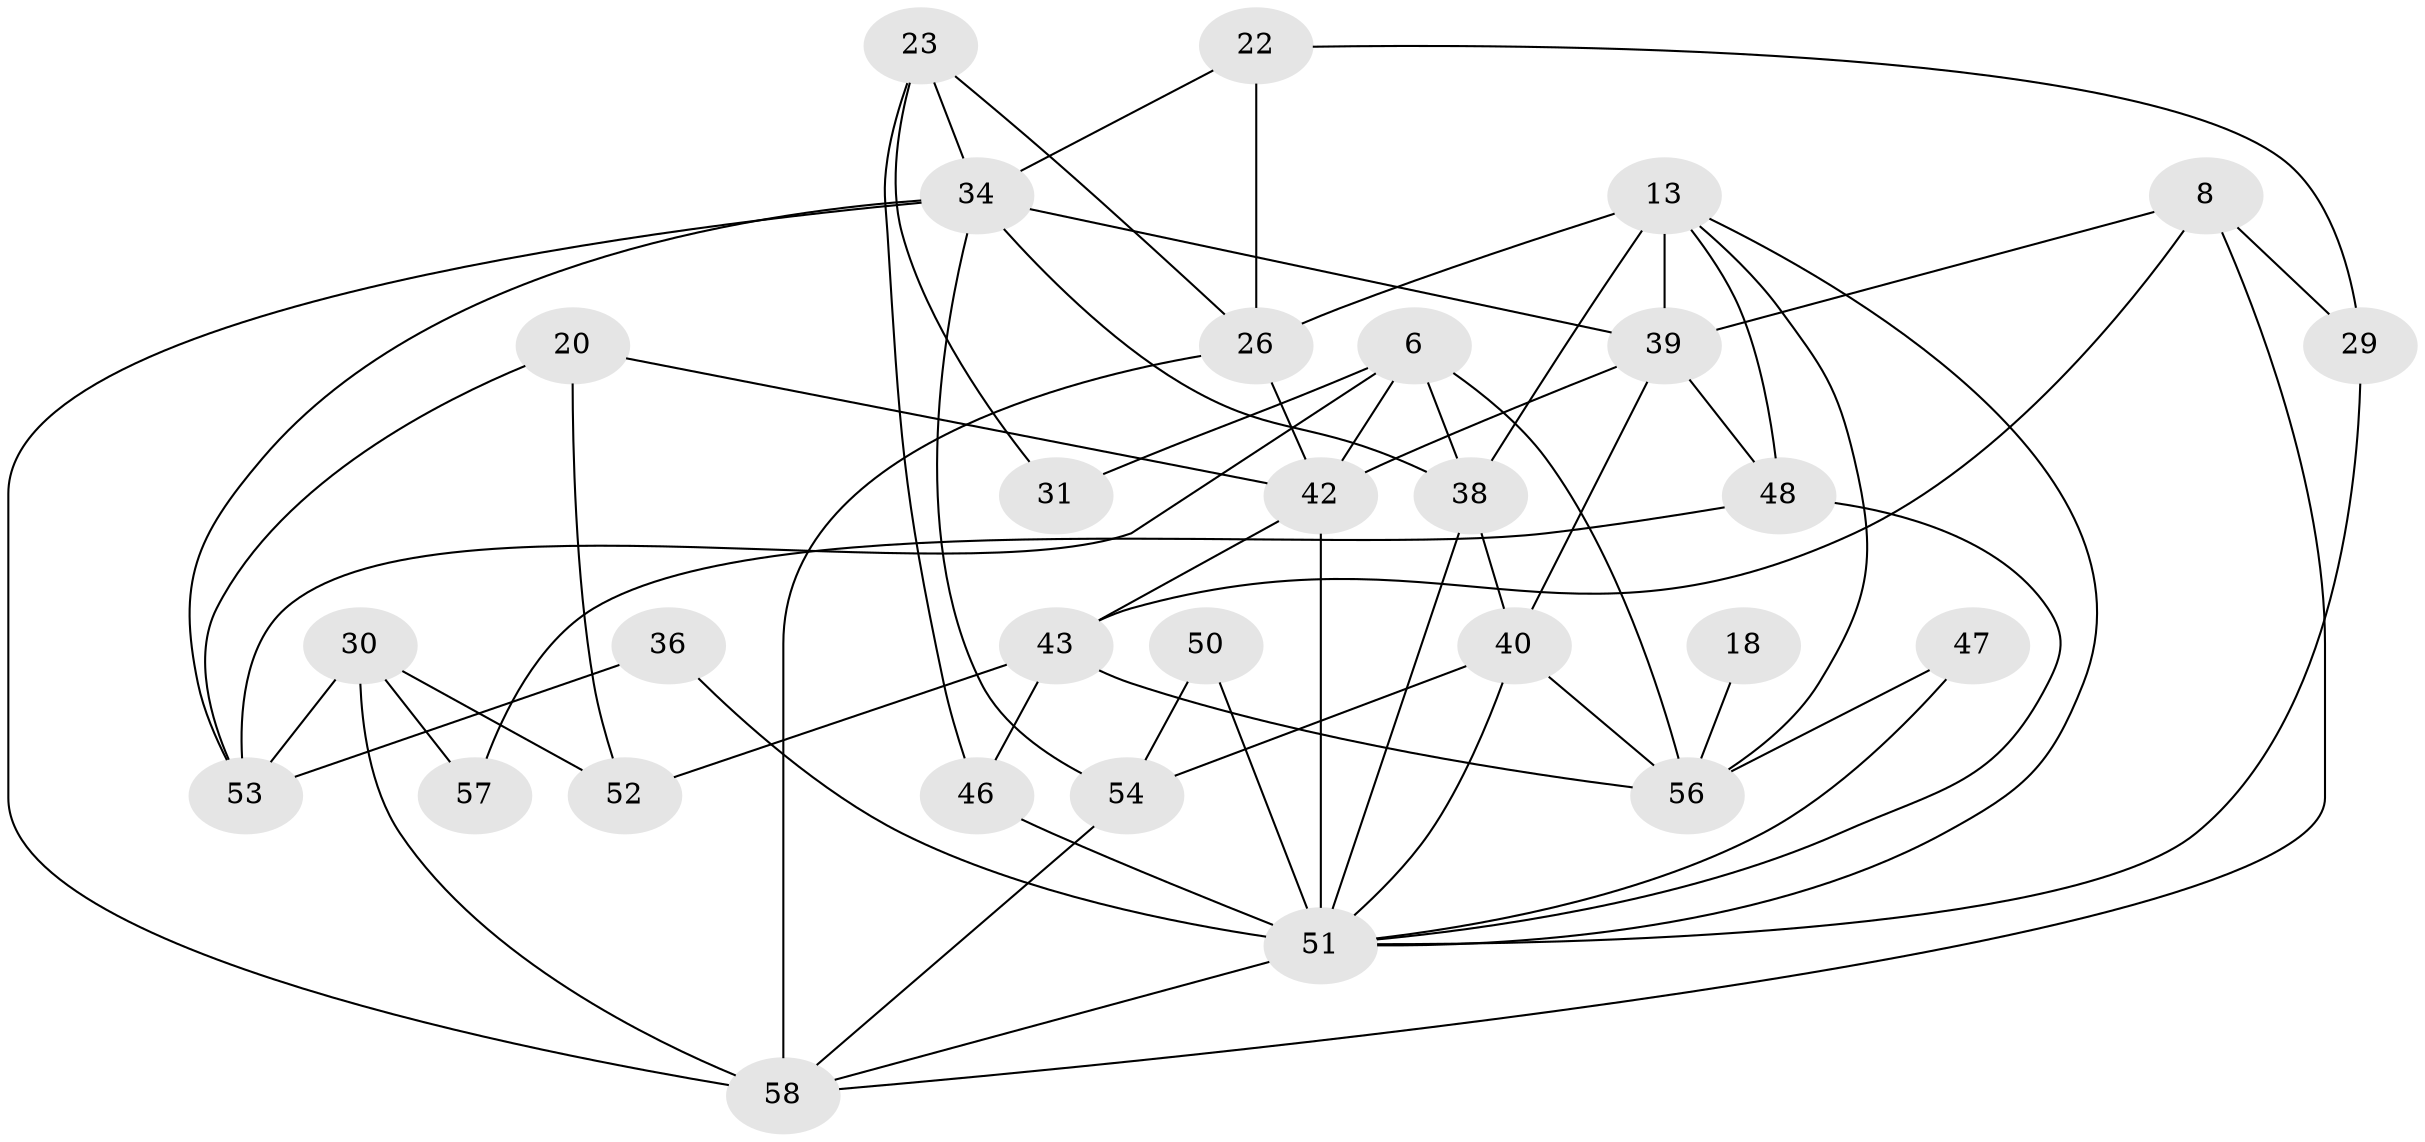 // original degree distribution, {2: 0.1724137931034483, 3: 0.2413793103448276, 4: 0.22413793103448276, 5: 0.2413793103448276, 7: 0.034482758620689655, 6: 0.06896551724137931, 10: 0.017241379310344827}
// Generated by graph-tools (version 1.1) at 2025/52/03/09/25 04:52:14]
// undirected, 29 vertices, 62 edges
graph export_dot {
graph [start="1"]
  node [color=gray90,style=filled];
  6 [super="+2"];
  8 [super="+5"];
  13 [super="+4"];
  18;
  20 [super="+19"];
  22;
  23;
  26 [super="+7"];
  29;
  30 [super="+10"];
  31;
  34 [super="+32+33"];
  36;
  38;
  39 [super="+15+37"];
  40 [super="+21"];
  42;
  43 [super="+14+27"];
  46;
  47;
  48 [super="+11+45"];
  50;
  51 [super="+25+41+44"];
  52;
  53;
  54 [super="+17"];
  56 [super="+55"];
  57;
  58 [super="+49+9"];
  6 -- 42;
  6 -- 31;
  6 -- 53;
  6 -- 56 [weight=2];
  6 -- 38;
  8 -- 39 [weight=2];
  8 -- 29 [weight=2];
  8 -- 58;
  8 -- 43;
  13 -- 38 [weight=2];
  13 -- 26 [weight=2];
  13 -- 39 [weight=2];
  13 -- 48;
  13 -- 56;
  13 -- 51;
  18 -- 56 [weight=2];
  20 -- 42 [weight=2];
  20 -- 52;
  20 -- 53;
  22 -- 29;
  22 -- 26;
  22 -- 34;
  23 -- 26;
  23 -- 46;
  23 -- 31;
  23 -- 34;
  26 -- 42;
  26 -- 58 [weight=2];
  29 -- 51;
  30 -- 53;
  30 -- 52;
  30 -- 57;
  30 -- 58 [weight=3];
  34 -- 53;
  34 -- 39;
  34 -- 58 [weight=2];
  34 -- 38;
  34 -- 54 [weight=2];
  36 -- 53;
  36 -- 51;
  38 -- 40;
  38 -- 51;
  39 -- 48 [weight=3];
  39 -- 42 [weight=2];
  39 -- 40;
  40 -- 54;
  40 -- 56;
  40 -- 51;
  42 -- 51 [weight=3];
  42 -- 43;
  43 -- 56;
  43 -- 52;
  43 -- 46;
  46 -- 51 [weight=3];
  47 -- 56;
  47 -- 51;
  48 -- 57;
  48 -- 51 [weight=3];
  50 -- 54;
  50 -- 51;
  51 -- 58 [weight=2];
  54 -- 58;
}
